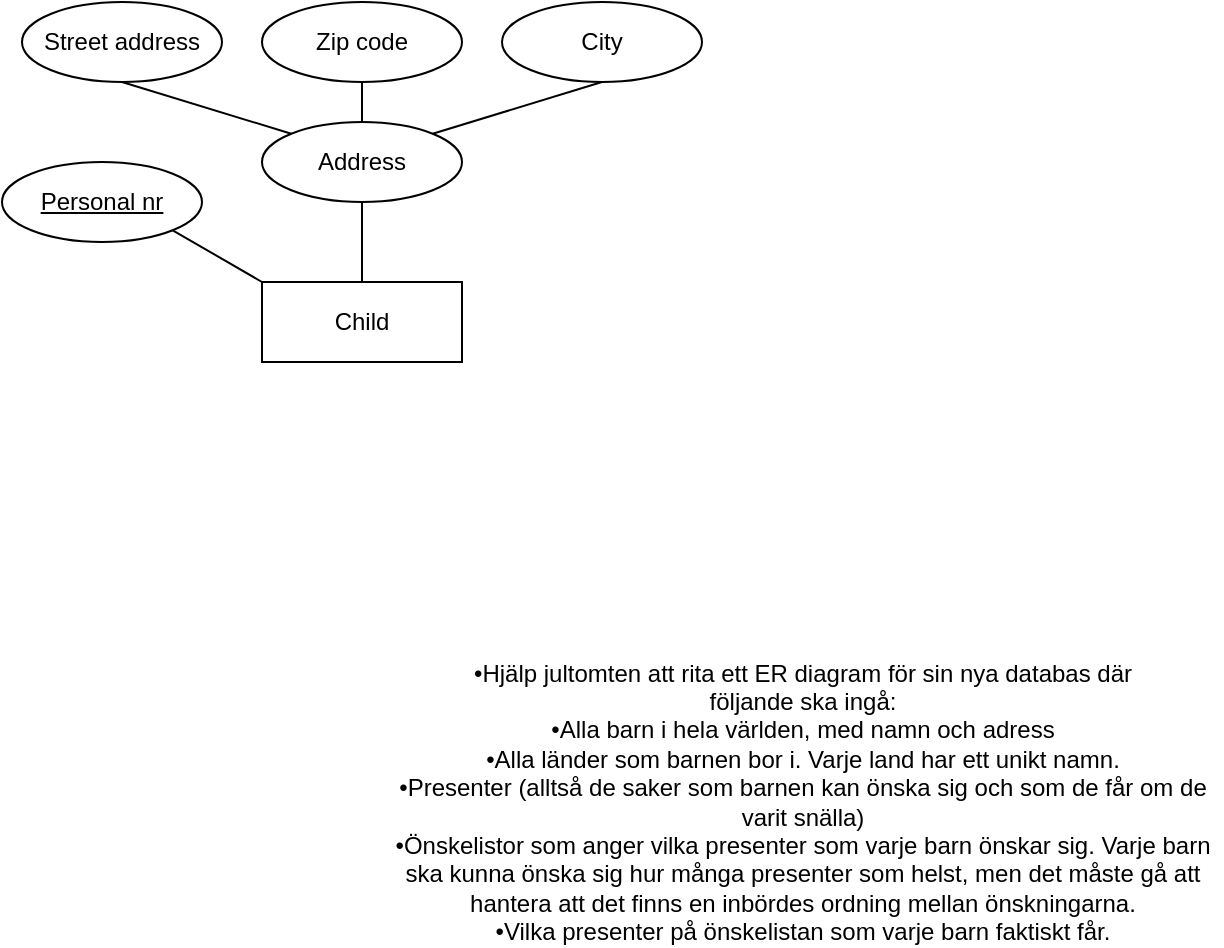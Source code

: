 <mxfile version="14.2.7" type="github">
  <diagram id="R2lEEEUBdFMjLlhIrx00" name="Page-1">
    <mxGraphModel dx="1038" dy="548" grid="1" gridSize="10" guides="1" tooltips="1" connect="1" arrows="1" fold="1" page="1" pageScale="1" pageWidth="850" pageHeight="1100" math="0" shadow="0" extFonts="Permanent Marker^https://fonts.googleapis.com/css?family=Permanent+Marker">
      <root>
        <mxCell id="0" />
        <mxCell id="1" parent="0" />
        <mxCell id="khKGMIoFA6-e5MvvgHSB-1" value="&lt;div&gt;•&lt;span&gt;Hjälp jultomten att rita ett ER diagram för sin nya databas där&lt;/span&gt;&lt;/div&gt;&lt;div&gt;följande ska ingå:&lt;/div&gt;&lt;div&gt;•&lt;span&gt;Alla barn i hela världen, med namn och adress&lt;/span&gt;&lt;/div&gt;&lt;div&gt;•&lt;span&gt;Alla länder som barnen bor i. Varje land har ett unikt namn.&lt;/span&gt;&lt;/div&gt;&lt;div&gt;•&lt;span&gt;Presenter (alltså de saker som barnen kan önska sig och som de får om de&lt;/span&gt;&lt;/div&gt;&lt;div&gt;varit snälla)&lt;/div&gt;&lt;div&gt;•&lt;span&gt;Önskelistor som anger vilka presenter som varje barn önskar sig. Varje barn&lt;/span&gt;&lt;/div&gt;&lt;div&gt;ska kunna önska sig hur många presenter som helst, men det måste gå att&lt;/div&gt;&lt;div&gt;hantera att det finns en inbördes ordning mellan önskningarna.&lt;/div&gt;&lt;div&gt;•&lt;span&gt;Vilka presenter på önskelistan som varje barn faktiskt får.&lt;/span&gt;&lt;/div&gt;" style="text;html=1;align=center;verticalAlign=middle;resizable=0;points=[];autosize=1;" vertex="1" parent="1">
          <mxGeometry x="200" y="340" width="420" height="140" as="geometry" />
        </mxCell>
        <mxCell id="khKGMIoFA6-e5MvvgHSB-2" value="Child" style="whiteSpace=wrap;html=1;align=center;" vertex="1" parent="1">
          <mxGeometry x="140" y="150" width="100" height="40" as="geometry" />
        </mxCell>
        <mxCell id="khKGMIoFA6-e5MvvgHSB-3" value="Address" style="ellipse;whiteSpace=wrap;html=1;align=center;" vertex="1" parent="1">
          <mxGeometry x="140" y="70" width="100" height="40" as="geometry" />
        </mxCell>
        <mxCell id="khKGMIoFA6-e5MvvgHSB-4" value="Street address" style="ellipse;whiteSpace=wrap;html=1;align=center;" vertex="1" parent="1">
          <mxGeometry x="20" y="10" width="100" height="40" as="geometry" />
        </mxCell>
        <mxCell id="khKGMIoFA6-e5MvvgHSB-5" value="Zip code" style="ellipse;whiteSpace=wrap;html=1;align=center;" vertex="1" parent="1">
          <mxGeometry x="140" y="10" width="100" height="40" as="geometry" />
        </mxCell>
        <mxCell id="khKGMIoFA6-e5MvvgHSB-6" value="City" style="ellipse;whiteSpace=wrap;html=1;align=center;" vertex="1" parent="1">
          <mxGeometry x="260" y="10" width="100" height="40" as="geometry" />
        </mxCell>
        <mxCell id="khKGMIoFA6-e5MvvgHSB-7" value="" style="endArrow=none;html=1;rounded=0;exitX=0.5;exitY=1;exitDx=0;exitDy=0;entryX=0;entryY=0;entryDx=0;entryDy=0;" edge="1" parent="1" source="khKGMIoFA6-e5MvvgHSB-4" target="khKGMIoFA6-e5MvvgHSB-3">
          <mxGeometry relative="1" as="geometry">
            <mxPoint x="260" y="100" as="sourcePoint" />
            <mxPoint x="420" y="100" as="targetPoint" />
          </mxGeometry>
        </mxCell>
        <mxCell id="khKGMIoFA6-e5MvvgHSB-8" value="" style="endArrow=none;html=1;rounded=0;exitX=0.5;exitY=1;exitDx=0;exitDy=0;entryX=0.5;entryY=0;entryDx=0;entryDy=0;" edge="1" parent="1" source="khKGMIoFA6-e5MvvgHSB-5" target="khKGMIoFA6-e5MvvgHSB-3">
          <mxGeometry relative="1" as="geometry">
            <mxPoint x="320" y="90" as="sourcePoint" />
            <mxPoint x="404.645" y="115.858" as="targetPoint" />
          </mxGeometry>
        </mxCell>
        <mxCell id="khKGMIoFA6-e5MvvgHSB-9" value="" style="endArrow=none;html=1;rounded=0;exitX=0.5;exitY=1;exitDx=0;exitDy=0;entryX=1;entryY=0;entryDx=0;entryDy=0;" edge="1" parent="1" source="khKGMIoFA6-e5MvvgHSB-6" target="khKGMIoFA6-e5MvvgHSB-3">
          <mxGeometry relative="1" as="geometry">
            <mxPoint x="90" y="70" as="sourcePoint" />
            <mxPoint x="174.645" y="95.858" as="targetPoint" />
          </mxGeometry>
        </mxCell>
        <mxCell id="khKGMIoFA6-e5MvvgHSB-10" value="" style="endArrow=none;html=1;rounded=0;exitX=0.5;exitY=1;exitDx=0;exitDy=0;" edge="1" parent="1" source="khKGMIoFA6-e5MvvgHSB-3" target="khKGMIoFA6-e5MvvgHSB-2">
          <mxGeometry relative="1" as="geometry">
            <mxPoint x="340" y="260" as="sourcePoint" />
            <mxPoint x="500" y="260" as="targetPoint" />
          </mxGeometry>
        </mxCell>
        <mxCell id="khKGMIoFA6-e5MvvgHSB-11" value="Personal nr" style="ellipse;whiteSpace=wrap;html=1;align=center;fontStyle=4;" vertex="1" parent="1">
          <mxGeometry x="10" y="90" width="100" height="40" as="geometry" />
        </mxCell>
        <mxCell id="khKGMIoFA6-e5MvvgHSB-12" value="" style="endArrow=none;html=1;rounded=0;exitX=1;exitY=1;exitDx=0;exitDy=0;entryX=0;entryY=0;entryDx=0;entryDy=0;" edge="1" parent="1" source="khKGMIoFA6-e5MvvgHSB-11" target="khKGMIoFA6-e5MvvgHSB-2">
          <mxGeometry relative="1" as="geometry">
            <mxPoint x="340" y="260" as="sourcePoint" />
            <mxPoint x="500" y="260" as="targetPoint" />
          </mxGeometry>
        </mxCell>
      </root>
    </mxGraphModel>
  </diagram>
</mxfile>
